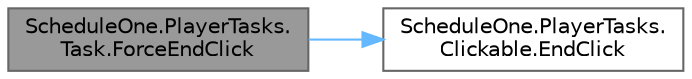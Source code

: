 digraph "ScheduleOne.PlayerTasks.Task.ForceEndClick"
{
 // LATEX_PDF_SIZE
  bgcolor="transparent";
  edge [fontname=Helvetica,fontsize=10,labelfontname=Helvetica,labelfontsize=10];
  node [fontname=Helvetica,fontsize=10,shape=box,height=0.2,width=0.4];
  rankdir="LR";
  Node1 [id="Node000001",label="ScheduleOne.PlayerTasks.\lTask.ForceEndClick",height=0.2,width=0.4,color="gray40", fillcolor="grey60", style="filled", fontcolor="black",tooltip=" "];
  Node1 -> Node2 [id="edge1_Node000001_Node000002",color="steelblue1",style="solid",tooltip=" "];
  Node2 [id="Node000002",label="ScheduleOne.PlayerTasks.\lClickable.EndClick",height=0.2,width=0.4,color="grey40", fillcolor="white", style="filled",URL="$class_schedule_one_1_1_player_tasks_1_1_clickable.html#a5d213ade9c9381db6a477afde757c122",tooltip=" "];
}
